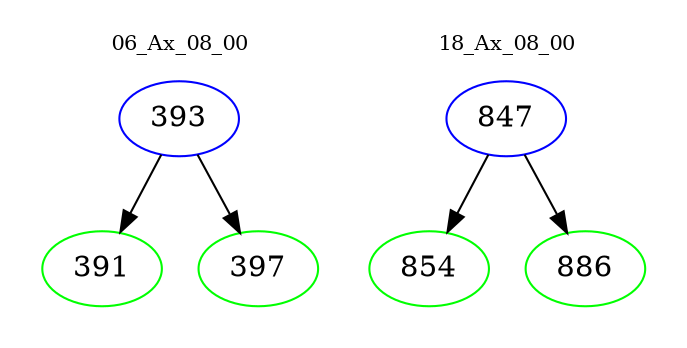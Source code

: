 digraph{
subgraph cluster_0 {
color = white
label = "06_Ax_08_00";
fontsize=10;
T0_393 [label="393", color="blue"]
T0_393 -> T0_391 [color="black"]
T0_391 [label="391", color="green"]
T0_393 -> T0_397 [color="black"]
T0_397 [label="397", color="green"]
}
subgraph cluster_1 {
color = white
label = "18_Ax_08_00";
fontsize=10;
T1_847 [label="847", color="blue"]
T1_847 -> T1_854 [color="black"]
T1_854 [label="854", color="green"]
T1_847 -> T1_886 [color="black"]
T1_886 [label="886", color="green"]
}
}
